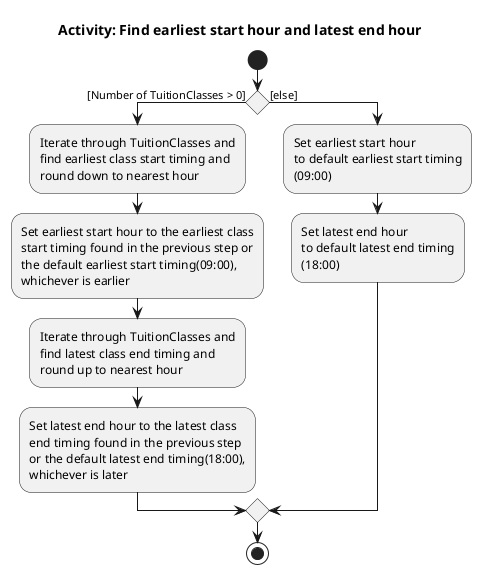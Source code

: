 @startuml
title: Activity: Find earliest start hour and latest end hour
start
if () then ([Number of TuitionClasses > 0])
    :Iterate through TuitionClasses and\nfind earliest class start timing and\nround down to nearest hour;
    :Set earliest start hour to the earliest class\nstart timing found in the previous step or\nthe default earliest start timing(09:00),\nwhichever is earlier;
    :Iterate through TuitionClasses and\nfind latest class end timing and\nround up to nearest hour;
    :Set latest end hour to the latest class\nend timing found in the previous step\nor the default latest end timing(18:00),\nwhichever is later;


else ([else])
    :Set earliest start hour\nto default earliest start timing\n(09:00);
    :Set latest end hour\nto default latest end timing\n(18:00);

endif
stop
@enduml
